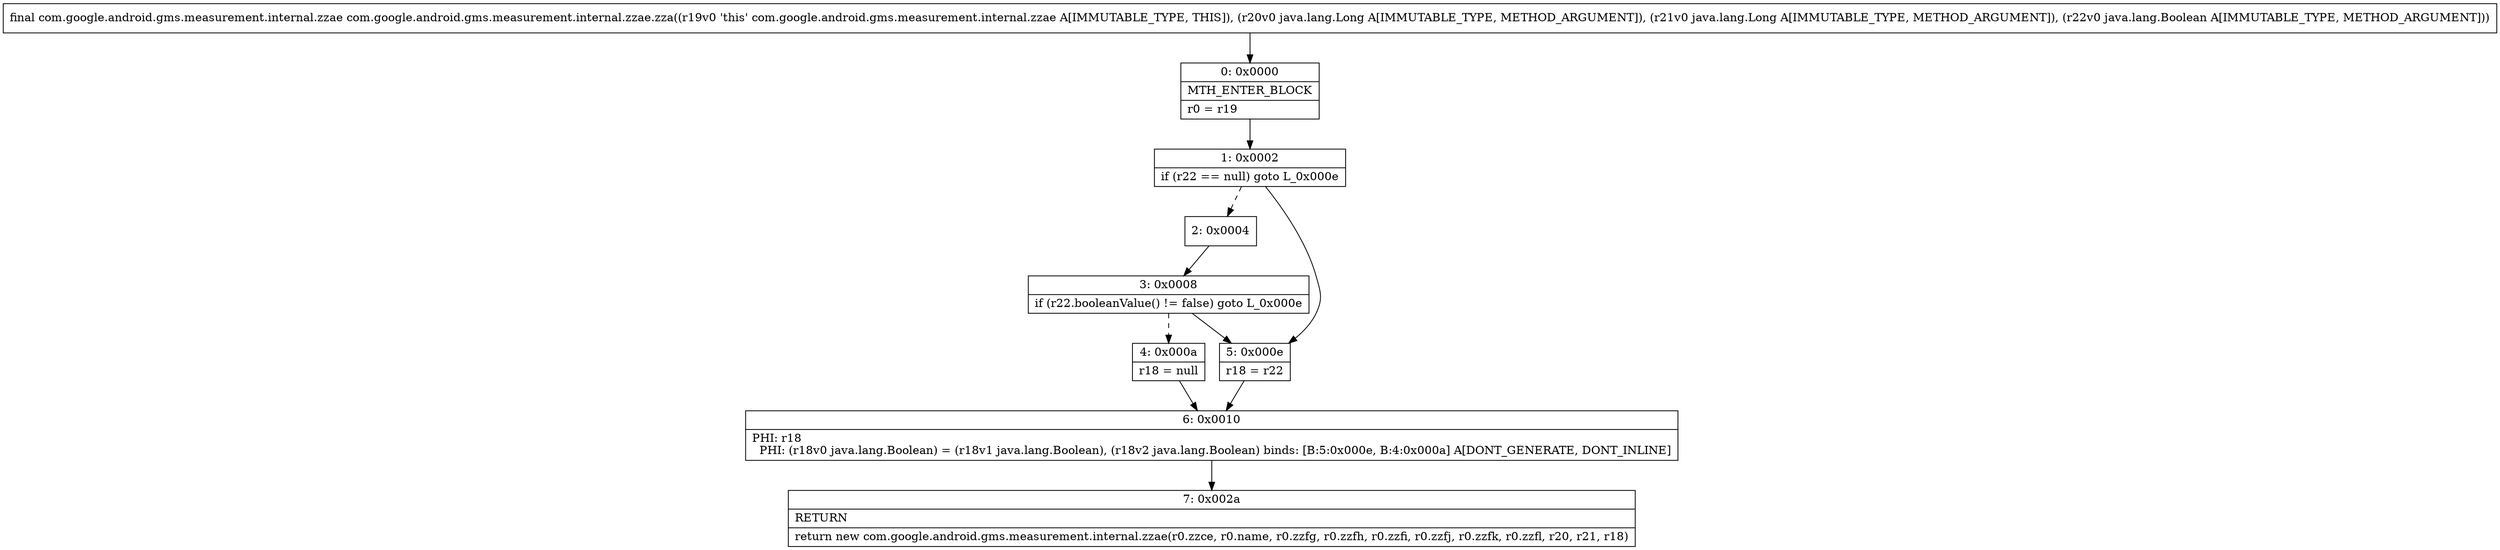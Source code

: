 digraph "CFG forcom.google.android.gms.measurement.internal.zzae.zza(Ljava\/lang\/Long;Ljava\/lang\/Long;Ljava\/lang\/Boolean;)Lcom\/google\/android\/gms\/measurement\/internal\/zzae;" {
Node_0 [shape=record,label="{0\:\ 0x0000|MTH_ENTER_BLOCK\l|r0 = r19\l}"];
Node_1 [shape=record,label="{1\:\ 0x0002|if (r22 == null) goto L_0x000e\l}"];
Node_2 [shape=record,label="{2\:\ 0x0004}"];
Node_3 [shape=record,label="{3\:\ 0x0008|if (r22.booleanValue() != false) goto L_0x000e\l}"];
Node_4 [shape=record,label="{4\:\ 0x000a|r18 = null\l}"];
Node_5 [shape=record,label="{5\:\ 0x000e|r18 = r22\l}"];
Node_6 [shape=record,label="{6\:\ 0x0010|PHI: r18 \l  PHI: (r18v0 java.lang.Boolean) = (r18v1 java.lang.Boolean), (r18v2 java.lang.Boolean) binds: [B:5:0x000e, B:4:0x000a] A[DONT_GENERATE, DONT_INLINE]\l}"];
Node_7 [shape=record,label="{7\:\ 0x002a|RETURN\l|return new com.google.android.gms.measurement.internal.zzae(r0.zzce, r0.name, r0.zzfg, r0.zzfh, r0.zzfi, r0.zzfj, r0.zzfk, r0.zzfl, r20, r21, r18)\l}"];
MethodNode[shape=record,label="{final com.google.android.gms.measurement.internal.zzae com.google.android.gms.measurement.internal.zzae.zza((r19v0 'this' com.google.android.gms.measurement.internal.zzae A[IMMUTABLE_TYPE, THIS]), (r20v0 java.lang.Long A[IMMUTABLE_TYPE, METHOD_ARGUMENT]), (r21v0 java.lang.Long A[IMMUTABLE_TYPE, METHOD_ARGUMENT]), (r22v0 java.lang.Boolean A[IMMUTABLE_TYPE, METHOD_ARGUMENT])) }"];
MethodNode -> Node_0;
Node_0 -> Node_1;
Node_1 -> Node_2[style=dashed];
Node_1 -> Node_5;
Node_2 -> Node_3;
Node_3 -> Node_4[style=dashed];
Node_3 -> Node_5;
Node_4 -> Node_6;
Node_5 -> Node_6;
Node_6 -> Node_7;
}

